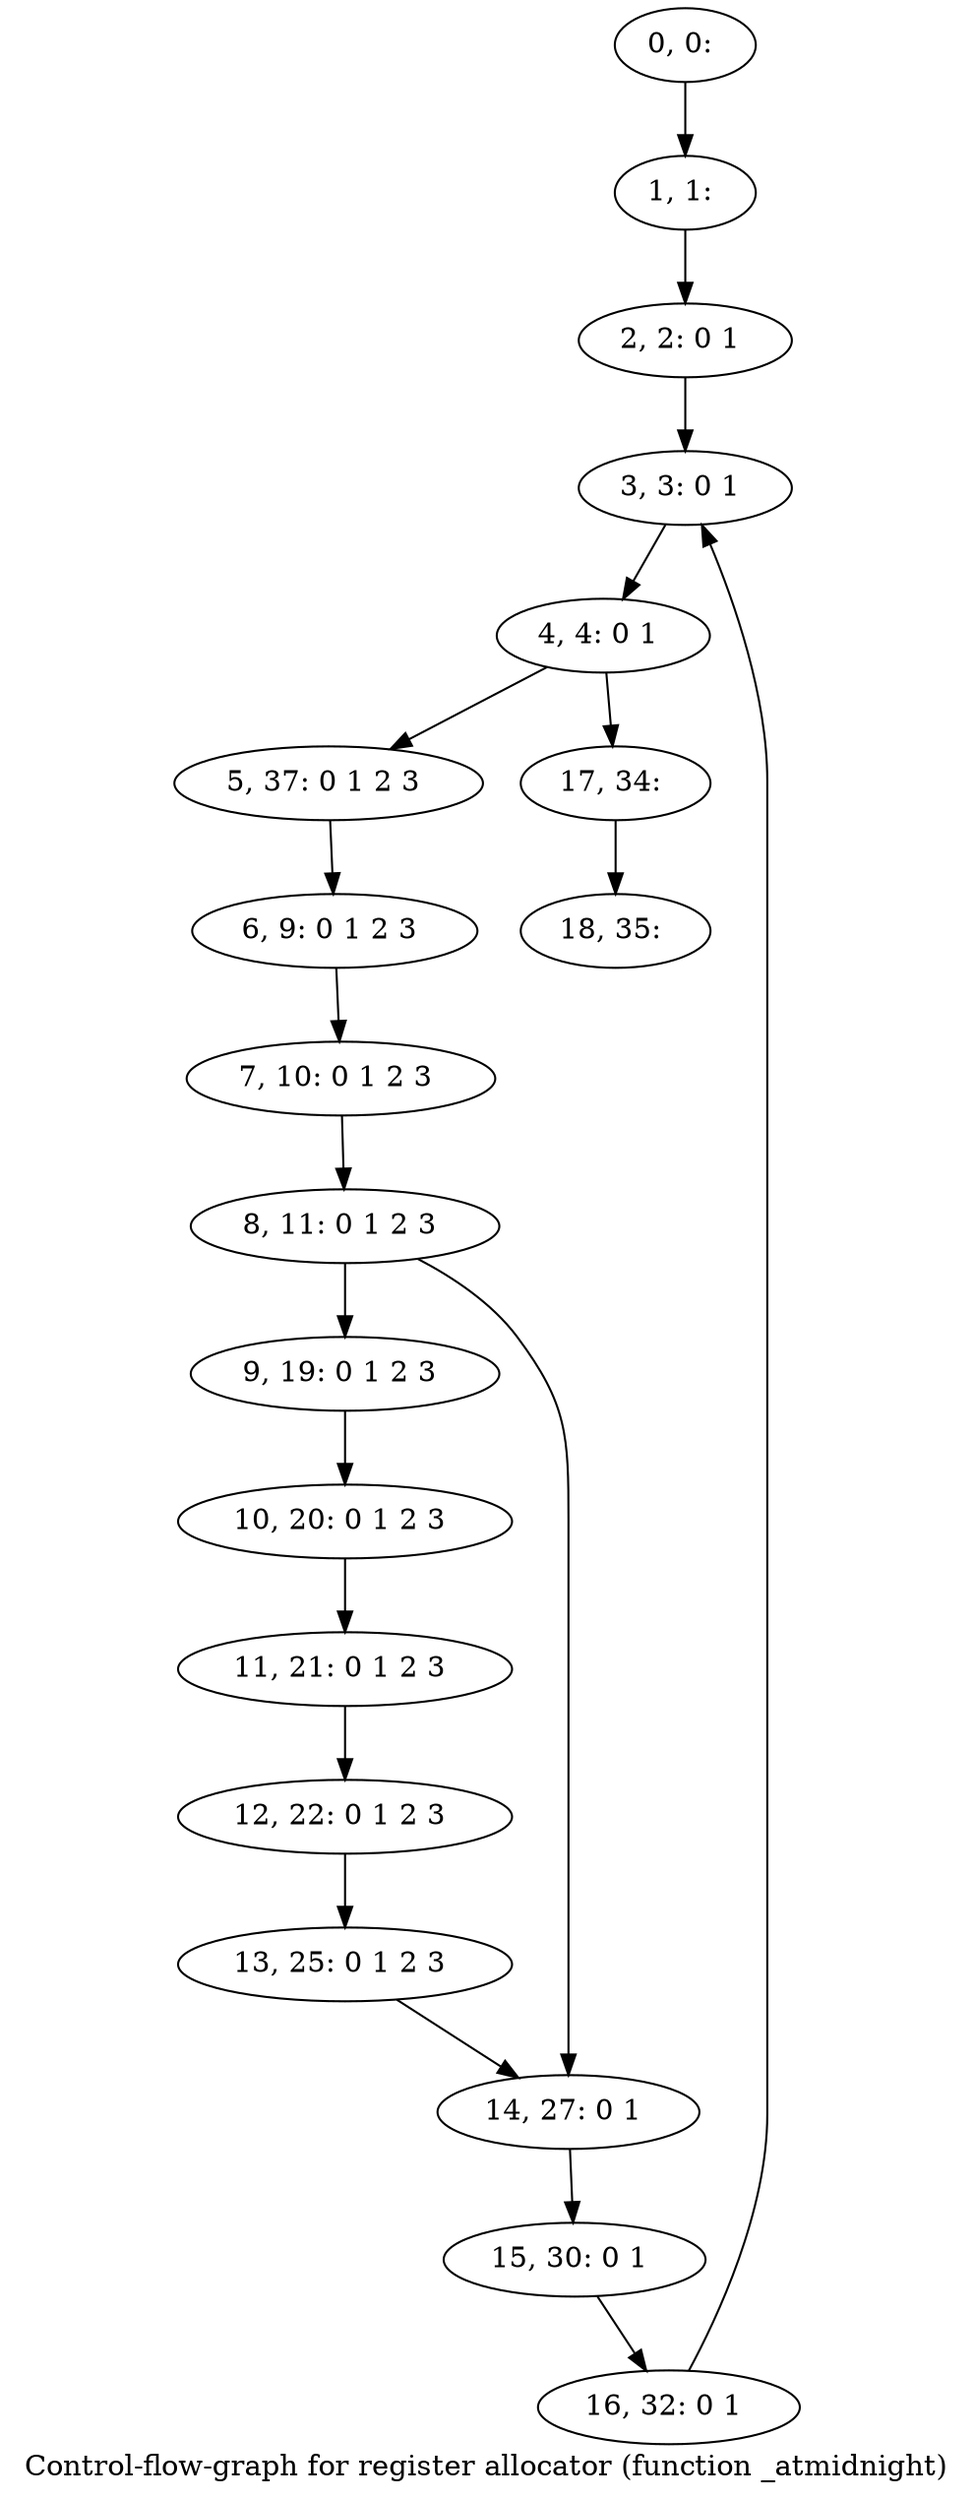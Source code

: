digraph G {
graph [label="Control-flow-graph for register allocator (function _atmidnight)"]
0[label="0, 0: "];
1[label="1, 1: "];
2[label="2, 2: 0 1 "];
3[label="3, 3: 0 1 "];
4[label="4, 4: 0 1 "];
5[label="5, 37: 0 1 2 3 "];
6[label="6, 9: 0 1 2 3 "];
7[label="7, 10: 0 1 2 3 "];
8[label="8, 11: 0 1 2 3 "];
9[label="9, 19: 0 1 2 3 "];
10[label="10, 20: 0 1 2 3 "];
11[label="11, 21: 0 1 2 3 "];
12[label="12, 22: 0 1 2 3 "];
13[label="13, 25: 0 1 2 3 "];
14[label="14, 27: 0 1 "];
15[label="15, 30: 0 1 "];
16[label="16, 32: 0 1 "];
17[label="17, 34: "];
18[label="18, 35: "];
0->1 ;
1->2 ;
2->3 ;
3->4 ;
4->5 ;
4->17 ;
5->6 ;
6->7 ;
7->8 ;
8->9 ;
8->14 ;
9->10 ;
10->11 ;
11->12 ;
12->13 ;
13->14 ;
14->15 ;
15->16 ;
16->3 ;
17->18 ;
}

